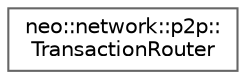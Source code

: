 digraph "Graphical Class Hierarchy"
{
 // LATEX_PDF_SIZE
  bgcolor="transparent";
  edge [fontname=Helvetica,fontsize=10,labelfontname=Helvetica,labelfontsize=10];
  node [fontname=Helvetica,fontsize=10,shape=box,height=0.2,width=0.4];
  rankdir="LR";
  Node0 [id="Node000000",label="neo::network::p2p::\lTransactionRouter",height=0.2,width=0.4,color="grey40", fillcolor="white", style="filled",URL="$classneo_1_1network_1_1p2p_1_1_transaction_router.html",tooltip="Routes transactions in the P2P network."];
}
